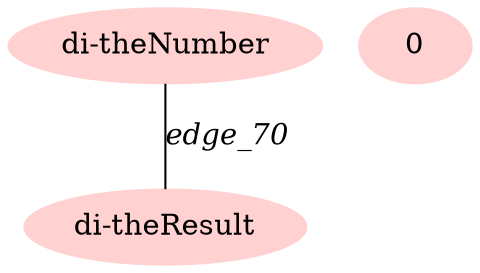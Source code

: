 digraph g{node_67 [shape=ellipse, style=filled, color="#ffd1d1", label="di-theNumber" ]
node_68 [shape=ellipse, style=filled, color="#ffd1d1", label="di-theResult" ]
node_69 [shape=ellipse, style=filled, color="#ffd1d1", label="0" ]
node_67 -> node_68 [dir=none, arrowHead=none, fontname="Times-Italic", label="edge_70" ]
}